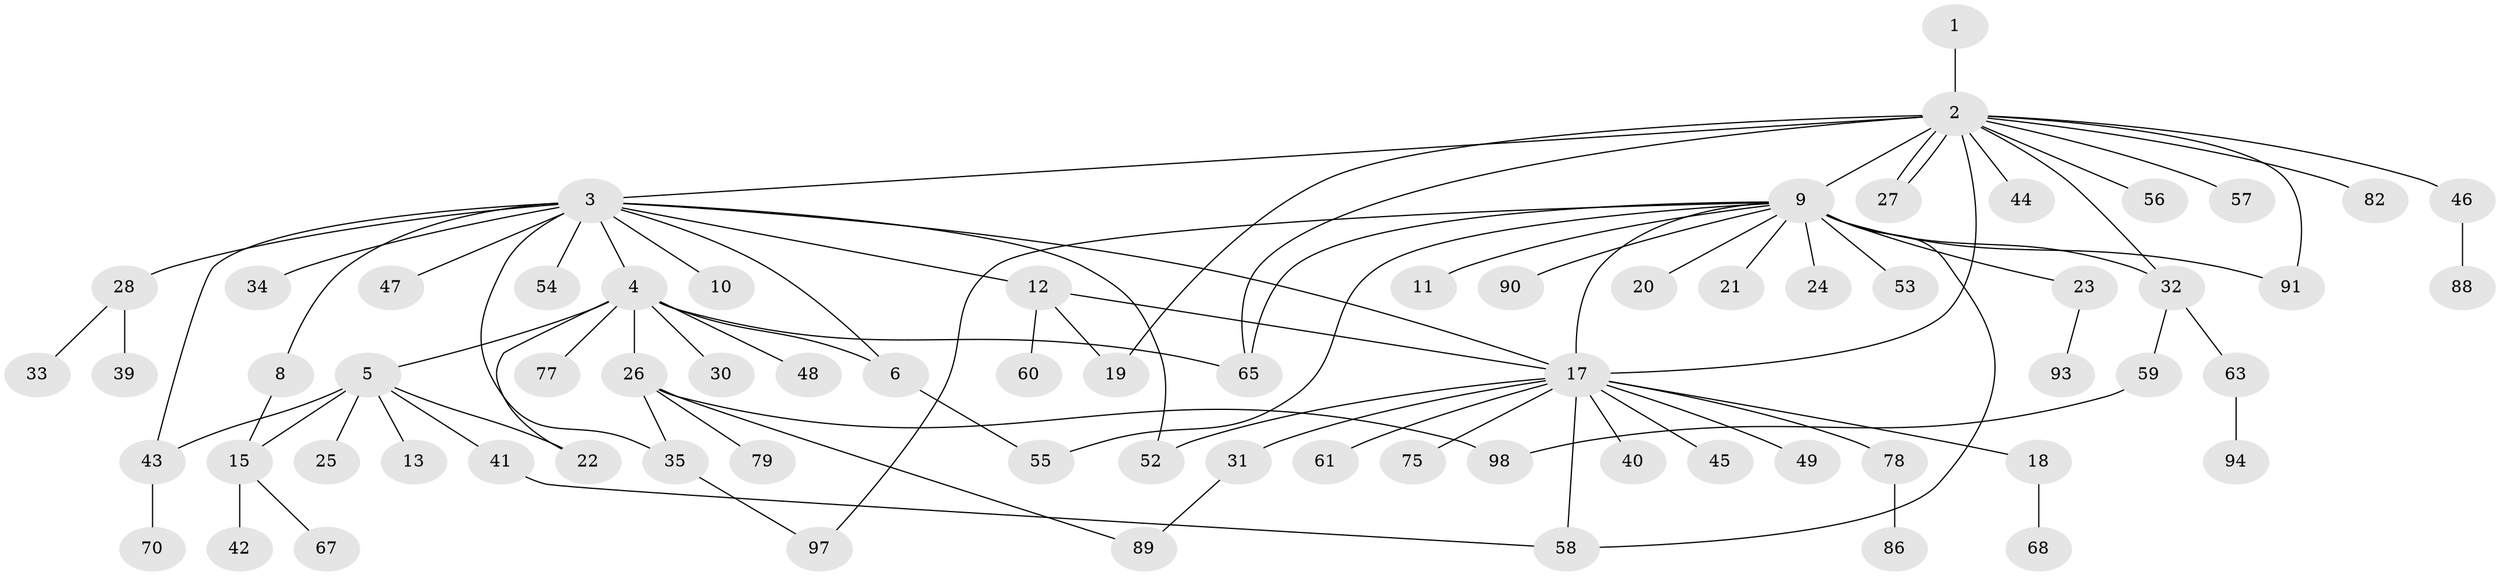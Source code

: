 // Generated by graph-tools (version 1.1) at 2025/51/02/27/25 19:51:58]
// undirected, 71 vertices, 91 edges
graph export_dot {
graph [start="1"]
  node [color=gray90,style=filled];
  1;
  2 [super="+37"];
  3 [super="+95"];
  4 [super="+36"];
  5 [super="+7"];
  6 [super="+16"];
  8;
  9 [super="+14"];
  10;
  11;
  12 [super="+62"];
  13;
  15 [super="+85"];
  17 [super="+29"];
  18 [super="+38"];
  19 [super="+92"];
  20;
  21;
  22 [super="+84"];
  23 [super="+69"];
  24;
  25;
  26 [super="+51"];
  27;
  28;
  30;
  31 [super="+74"];
  32 [super="+81"];
  33;
  34;
  35 [super="+87"];
  39 [super="+71"];
  40;
  41 [super="+64"];
  42;
  43 [super="+66"];
  44;
  45;
  46 [super="+50"];
  47 [super="+80"];
  48;
  49;
  52;
  53;
  54;
  55;
  56;
  57;
  58 [super="+83"];
  59 [super="+73"];
  60;
  61;
  63 [super="+72"];
  65 [super="+76"];
  67;
  68 [super="+96"];
  70;
  75;
  77;
  78;
  79;
  82;
  86;
  88;
  89;
  90;
  91;
  93;
  94;
  97;
  98;
  1 -- 2;
  2 -- 3;
  2 -- 9 [weight=2];
  2 -- 17;
  2 -- 19;
  2 -- 27;
  2 -- 27;
  2 -- 32;
  2 -- 44;
  2 -- 46;
  2 -- 56;
  2 -- 57;
  2 -- 65;
  2 -- 82;
  2 -- 91;
  3 -- 4;
  3 -- 8;
  3 -- 10;
  3 -- 12;
  3 -- 28;
  3 -- 34;
  3 -- 35;
  3 -- 43;
  3 -- 47;
  3 -- 52;
  3 -- 54;
  3 -- 17;
  3 -- 6;
  4 -- 5;
  4 -- 6;
  4 -- 22;
  4 -- 26;
  4 -- 30;
  4 -- 48;
  4 -- 77;
  4 -- 65;
  5 -- 13;
  5 -- 15;
  5 -- 25;
  5 -- 41;
  5 -- 22;
  5 -- 43;
  6 -- 55;
  8 -- 15;
  9 -- 11;
  9 -- 21;
  9 -- 23 [weight=2];
  9 -- 24;
  9 -- 32;
  9 -- 58;
  9 -- 65;
  9 -- 90;
  9 -- 91;
  9 -- 97;
  9 -- 17;
  9 -- 20;
  9 -- 53;
  9 -- 55;
  12 -- 17;
  12 -- 19;
  12 -- 60;
  15 -- 42;
  15 -- 67;
  17 -- 18;
  17 -- 45;
  17 -- 49;
  17 -- 58;
  17 -- 61;
  17 -- 75;
  17 -- 78 [weight=2];
  17 -- 52;
  17 -- 40;
  17 -- 31;
  18 -- 68;
  23 -- 93;
  26 -- 79;
  26 -- 89;
  26 -- 98;
  26 -- 35;
  28 -- 33;
  28 -- 39;
  31 -- 89;
  32 -- 59;
  32 -- 63;
  35 -- 97;
  41 -- 58;
  43 -- 70;
  46 -- 88;
  59 -- 98;
  63 -- 94;
  78 -- 86;
}
